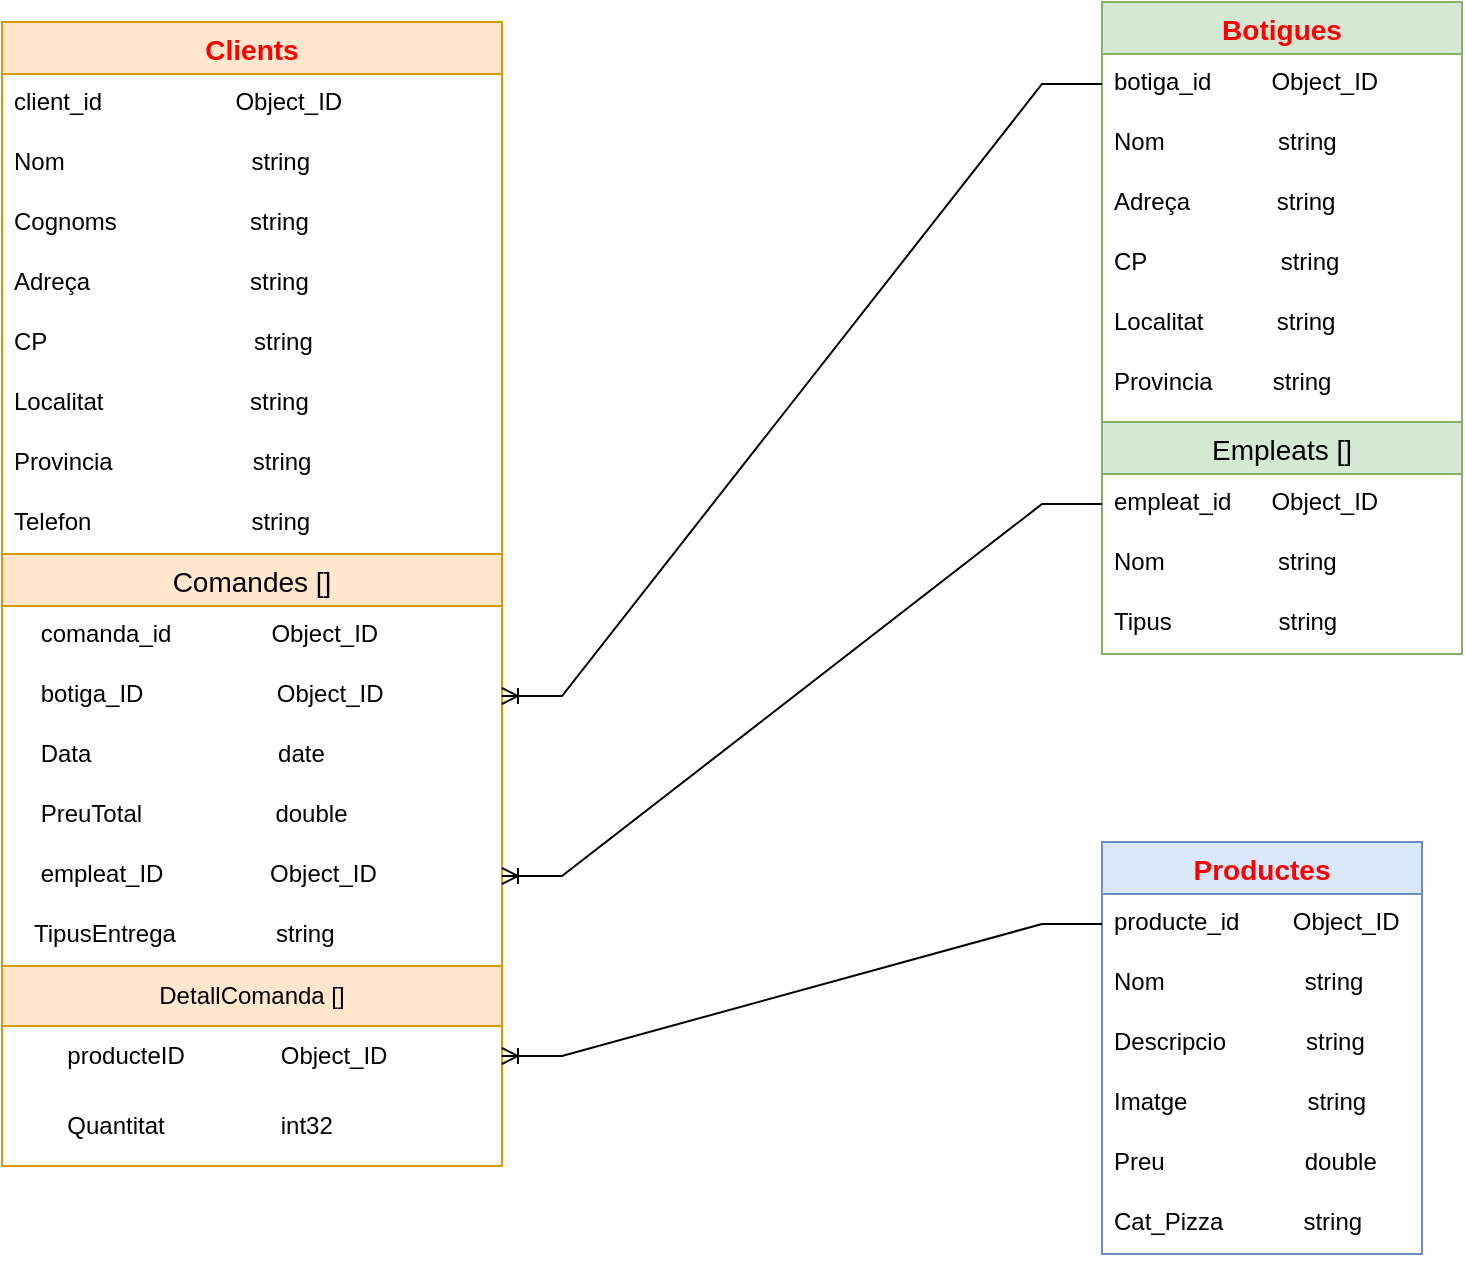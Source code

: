 <mxfile version="20.5.3" type="device"><diagram id="9aDehCo5hdhTySjYsrxN" name="Página-1"><mxGraphModel dx="1422" dy="772" grid="1" gridSize="10" guides="1" tooltips="1" connect="1" arrows="1" fold="1" page="1" pageScale="1" pageWidth="1169" pageHeight="827" math="0" shadow="0"><root><mxCell id="0"/><mxCell id="1" parent="0"/><mxCell id="5XBWz95MrWO_16-Lm51A-1" value="Clients" style="swimlane;fontStyle=1;childLayout=stackLayout;horizontal=1;startSize=26;horizontalStack=0;resizeParent=1;resizeParentMax=0;resizeLast=0;collapsible=1;marginBottom=0;align=center;fontSize=14;fillColor=#ffe6cc;strokeColor=#d79b00;fontColor=#FF0000;" parent="1" vertex="1"><mxGeometry x="90" y="110" width="250" height="572" as="geometry"><mxRectangle x="90" y="110" width="90" height="30" as="alternateBounds"/></mxGeometry></mxCell><mxCell id="5XBWz95MrWO_16-Lm51A-2" value="client_id                    Object_ID" style="text;strokeColor=none;fillColor=none;spacingLeft=4;spacingRight=4;overflow=hidden;rotatable=0;points=[[0,0.5],[1,0.5]];portConstraint=eastwest;fontSize=12;" parent="5XBWz95MrWO_16-Lm51A-1" vertex="1"><mxGeometry y="26" width="250" height="30" as="geometry"/></mxCell><mxCell id="5XBWz95MrWO_16-Lm51A-3" value="Nom                            string" style="text;strokeColor=none;fillColor=none;spacingLeft=4;spacingRight=4;overflow=hidden;rotatable=0;points=[[0,0.5],[1,0.5]];portConstraint=eastwest;fontSize=12;" parent="5XBWz95MrWO_16-Lm51A-1" vertex="1"><mxGeometry y="56" width="250" height="30" as="geometry"/></mxCell><mxCell id="5XBWz95MrWO_16-Lm51A-4" value="Cognoms                    string" style="text;strokeColor=none;fillColor=none;spacingLeft=4;spacingRight=4;overflow=hidden;rotatable=0;points=[[0,0.5],[1,0.5]];portConstraint=eastwest;fontSize=12;" parent="5XBWz95MrWO_16-Lm51A-1" vertex="1"><mxGeometry y="86" width="250" height="30" as="geometry"/></mxCell><mxCell id="5XBWz95MrWO_16-Lm51A-17" value="Adreça                        string" style="text;strokeColor=none;fillColor=none;spacingLeft=4;spacingRight=4;overflow=hidden;rotatable=0;points=[[0,0.5],[1,0.5]];portConstraint=eastwest;fontSize=12;" parent="5XBWz95MrWO_16-Lm51A-1" vertex="1"><mxGeometry y="116" width="250" height="30" as="geometry"/></mxCell><mxCell id="5XBWz95MrWO_16-Lm51A-16" value="CP                               string" style="text;strokeColor=none;fillColor=none;spacingLeft=4;spacingRight=4;overflow=hidden;rotatable=0;points=[[0,0.5],[1,0.5]];portConstraint=eastwest;fontSize=12;" parent="5XBWz95MrWO_16-Lm51A-1" vertex="1"><mxGeometry y="146" width="250" height="30" as="geometry"/></mxCell><mxCell id="5XBWz95MrWO_16-Lm51A-15" value="Localitat                      string" style="text;strokeColor=none;fillColor=none;spacingLeft=4;spacingRight=4;overflow=hidden;rotatable=0;points=[[0,0.5],[1,0.5]];portConstraint=eastwest;fontSize=12;" parent="5XBWz95MrWO_16-Lm51A-1" vertex="1"><mxGeometry y="176" width="250" height="30" as="geometry"/></mxCell><mxCell id="5XBWz95MrWO_16-Lm51A-14" value="Provincia                     string" style="text;strokeColor=none;fillColor=none;spacingLeft=4;spacingRight=4;overflow=hidden;rotatable=0;points=[[0,0.5],[1,0.5]];portConstraint=eastwest;fontSize=12;" parent="5XBWz95MrWO_16-Lm51A-1" vertex="1"><mxGeometry y="206" width="250" height="30" as="geometry"/></mxCell><mxCell id="5XBWz95MrWO_16-Lm51A-13" value="Telefon                        string" style="text;strokeColor=none;fillColor=none;spacingLeft=4;spacingRight=4;overflow=hidden;rotatable=0;points=[[0,0.5],[1,0.5]];portConstraint=eastwest;fontSize=12;" parent="5XBWz95MrWO_16-Lm51A-1" vertex="1"><mxGeometry y="236" width="250" height="30" as="geometry"/></mxCell><mxCell id="sRpDMnw212rXOnHz3jDp-22" value="Comandes []" style="swimlane;fontStyle=0;childLayout=stackLayout;horizontal=1;startSize=26;horizontalStack=0;resizeParent=1;resizeParentMax=0;resizeLast=0;collapsible=1;marginBottom=0;align=center;fontSize=14;fillColor=#ffe6cc;strokeColor=#d79b00;" parent="5XBWz95MrWO_16-Lm51A-1" vertex="1"><mxGeometry y="266" width="250" height="306" as="geometry"><mxRectangle y="266" width="250" height="30" as="alternateBounds"/></mxGeometry></mxCell><mxCell id="sRpDMnw212rXOnHz3jDp-23" value="    comanda_id               Object_ID" style="text;strokeColor=none;fillColor=none;spacingLeft=4;spacingRight=4;overflow=hidden;rotatable=0;points=[[0,0.5],[1,0.5]];portConstraint=eastwest;fontSize=12;" parent="sRpDMnw212rXOnHz3jDp-22" vertex="1"><mxGeometry y="26" width="250" height="30" as="geometry"/></mxCell><mxCell id="tKBHTyklkf4dfOlkG9jX-11" value="    botiga_ID                    Object_ID" style="text;strokeColor=none;fillColor=none;spacingLeft=4;spacingRight=4;overflow=hidden;rotatable=0;points=[[0,0.5],[1,0.5]];portConstraint=eastwest;fontSize=12;" parent="sRpDMnw212rXOnHz3jDp-22" vertex="1"><mxGeometry y="56" width="250" height="30" as="geometry"/></mxCell><mxCell id="sRpDMnw212rXOnHz3jDp-27" value="    Data                            date" style="text;strokeColor=none;fillColor=none;spacingLeft=4;spacingRight=4;overflow=hidden;rotatable=0;points=[[0,0.5],[1,0.5]];portConstraint=eastwest;fontSize=12;" parent="sRpDMnw212rXOnHz3jDp-22" vertex="1"><mxGeometry y="86" width="250" height="30" as="geometry"/></mxCell><mxCell id="sRpDMnw212rXOnHz3jDp-25" value="    PreuTotal                    double" style="text;strokeColor=none;fillColor=none;spacingLeft=4;spacingRight=4;overflow=hidden;rotatable=0;points=[[0,0.5],[1,0.5]];portConstraint=eastwest;fontSize=12;" parent="sRpDMnw212rXOnHz3jDp-22" vertex="1"><mxGeometry y="116" width="250" height="30" as="geometry"/></mxCell><mxCell id="sRpDMnw212rXOnHz3jDp-28" value="    empleat_ID                Object_ID" style="text;strokeColor=none;fillColor=none;spacingLeft=4;spacingRight=4;overflow=hidden;rotatable=0;points=[[0,0.5],[1,0.5]];portConstraint=eastwest;fontSize=12;" parent="sRpDMnw212rXOnHz3jDp-22" vertex="1"><mxGeometry y="146" width="250" height="30" as="geometry"/></mxCell><mxCell id="AGz1at0VKJovl0XQGchi-3" value="   TipusEntrega               string" style="text;strokeColor=none;fillColor=none;spacingLeft=4;spacingRight=4;overflow=hidden;rotatable=0;points=[[0,0.5],[1,0.5]];portConstraint=eastwest;fontSize=12;" vertex="1" parent="sRpDMnw212rXOnHz3jDp-22"><mxGeometry y="176" width="250" height="30" as="geometry"/></mxCell><mxCell id="tKBHTyklkf4dfOlkG9jX-5" value="DetallComanda []" style="swimlane;fontStyle=0;childLayout=stackLayout;horizontal=1;startSize=30;horizontalStack=0;resizeParent=1;resizeParentMax=0;resizeLast=0;collapsible=1;marginBottom=0;whiteSpace=wrap;html=1;fillColor=#ffe6cc;strokeColor=#d79b00;" parent="sRpDMnw212rXOnHz3jDp-22" vertex="1"><mxGeometry y="206" width="250" height="100" as="geometry"><mxRectangle y="176" width="250" height="30" as="alternateBounds"/></mxGeometry></mxCell><mxCell id="tKBHTyklkf4dfOlkG9jX-7" value="&lt;span style=&quot;white-space: pre;&quot;&gt;&#9;&lt;/span&gt;producteID&lt;span style=&quot;white-space: pre;&quot;&gt;&#9;&lt;span style=&quot;white-space: pre;&quot;&gt;&#9;&lt;/span&gt;&lt;/span&gt;Object_ID" style="text;strokeColor=none;fillColor=none;align=left;verticalAlign=middle;spacingLeft=4;spacingRight=4;overflow=hidden;points=[[0,0.5],[1,0.5]];portConstraint=eastwest;rotatable=0;whiteSpace=wrap;html=1;" parent="tKBHTyklkf4dfOlkG9jX-5" vertex="1"><mxGeometry y="30" width="250" height="30" as="geometry"/></mxCell><mxCell id="tKBHTyklkf4dfOlkG9jX-8" value="&lt;span style=&quot;white-space: pre;&quot;&gt;&#9;&lt;/span&gt;Quantitat&lt;span style=&quot;white-space: pre;&quot;&gt;&#9;&lt;/span&gt;&lt;span style=&quot;white-space: pre;&quot;&gt;&#9;&lt;/span&gt;&amp;nbsp; &lt;span style=&quot;white-space: pre;&quot;&gt;&#9;&lt;/span&gt;int32" style="text;strokeColor=none;fillColor=none;align=left;verticalAlign=middle;spacingLeft=4;spacingRight=4;overflow=hidden;points=[[0,0.5],[1,0.5]];portConstraint=eastwest;rotatable=0;whiteSpace=wrap;html=1;" parent="tKBHTyklkf4dfOlkG9jX-5" vertex="1"><mxGeometry y="60" width="250" height="40" as="geometry"/></mxCell><mxCell id="sRpDMnw212rXOnHz3jDp-1" value="Botigues" style="swimlane;fontStyle=1;childLayout=stackLayout;horizontal=1;startSize=26;horizontalStack=0;resizeParent=1;resizeParentMax=0;resizeLast=0;collapsible=1;marginBottom=0;align=center;fontSize=14;fillColor=#d5e8d4;strokeColor=#82b366;fontColor=#FF0000;" parent="1" vertex="1"><mxGeometry x="640" y="100" width="180" height="326" as="geometry"/></mxCell><mxCell id="sRpDMnw212rXOnHz3jDp-2" value="botiga_id         Object_ID" style="text;strokeColor=none;fillColor=none;spacingLeft=4;spacingRight=4;overflow=hidden;rotatable=0;points=[[0,0.5],[1,0.5]];portConstraint=eastwest;fontSize=12;" parent="sRpDMnw212rXOnHz3jDp-1" vertex="1"><mxGeometry y="26" width="180" height="30" as="geometry"/></mxCell><mxCell id="sRpDMnw212rXOnHz3jDp-3" value="Nom                 string" style="text;strokeColor=none;fillColor=none;spacingLeft=4;spacingRight=4;overflow=hidden;rotatable=0;points=[[0,0.5],[1,0.5]];portConstraint=eastwest;fontSize=12;" parent="sRpDMnw212rXOnHz3jDp-1" vertex="1"><mxGeometry y="56" width="180" height="30" as="geometry"/></mxCell><mxCell id="sRpDMnw212rXOnHz3jDp-4" value="Adreça             string" style="text;strokeColor=none;fillColor=none;spacingLeft=4;spacingRight=4;overflow=hidden;rotatable=0;points=[[0,0.5],[1,0.5]];portConstraint=eastwest;fontSize=12;" parent="sRpDMnw212rXOnHz3jDp-1" vertex="1"><mxGeometry y="86" width="180" height="30" as="geometry"/></mxCell><mxCell id="sRpDMnw212rXOnHz3jDp-14" value="CP                    string" style="text;strokeColor=none;fillColor=none;spacingLeft=4;spacingRight=4;overflow=hidden;rotatable=0;points=[[0,0.5],[1,0.5]];portConstraint=eastwest;fontSize=12;" parent="sRpDMnw212rXOnHz3jDp-1" vertex="1"><mxGeometry y="116" width="180" height="30" as="geometry"/></mxCell><mxCell id="sRpDMnw212rXOnHz3jDp-13" value="Localitat           string" style="text;strokeColor=none;fillColor=none;spacingLeft=4;spacingRight=4;overflow=hidden;rotatable=0;points=[[0,0.5],[1,0.5]];portConstraint=eastwest;fontSize=12;" parent="sRpDMnw212rXOnHz3jDp-1" vertex="1"><mxGeometry y="146" width="180" height="30" as="geometry"/></mxCell><mxCell id="sRpDMnw212rXOnHz3jDp-12" value="Provincia         string" style="text;strokeColor=none;fillColor=none;spacingLeft=4;spacingRight=4;overflow=hidden;rotatable=0;points=[[0,0.5],[1,0.5]];portConstraint=eastwest;fontSize=12;" parent="sRpDMnw212rXOnHz3jDp-1" vertex="1"><mxGeometry y="176" width="180" height="34" as="geometry"/></mxCell><mxCell id="sRpDMnw212rXOnHz3jDp-17" value="Empleats []" style="swimlane;fontStyle=0;childLayout=stackLayout;horizontal=1;startSize=26;horizontalStack=0;resizeParent=1;resizeParentMax=0;resizeLast=0;collapsible=1;marginBottom=0;align=center;fontSize=14;fillColor=#d5e8d4;strokeColor=#82b366;" parent="sRpDMnw212rXOnHz3jDp-1" vertex="1"><mxGeometry y="210" width="180" height="116" as="geometry"/></mxCell><mxCell id="sRpDMnw212rXOnHz3jDp-18" value="empleat_id      Object_ID" style="text;strokeColor=none;fillColor=none;spacingLeft=4;spacingRight=4;overflow=hidden;rotatable=0;points=[[0,0.5],[1,0.5]];portConstraint=eastwest;fontSize=12;" parent="sRpDMnw212rXOnHz3jDp-17" vertex="1"><mxGeometry y="26" width="180" height="30" as="geometry"/></mxCell><mxCell id="sRpDMnw212rXOnHz3jDp-19" value="Nom                  string" style="text;strokeColor=none;fillColor=none;spacingLeft=4;spacingRight=4;overflow=hidden;rotatable=0;points=[[0,0.5],[1,0.5]];portConstraint=eastwest;fontSize=12;" parent="sRpDMnw212rXOnHz3jDp-17" vertex="1"><mxGeometry y="56" width="180" height="30" as="geometry"/></mxCell><mxCell id="sRpDMnw212rXOnHz3jDp-20" value="Tipus                string" style="text;strokeColor=none;fillColor=none;spacingLeft=4;spacingRight=4;overflow=hidden;rotatable=0;points=[[0,0.5],[1,0.5]];portConstraint=eastwest;fontSize=12;" parent="sRpDMnw212rXOnHz3jDp-17" vertex="1"><mxGeometry y="86" width="180" height="30" as="geometry"/></mxCell><mxCell id="sRpDMnw212rXOnHz3jDp-5" value="Productes" style="swimlane;fontStyle=1;childLayout=stackLayout;horizontal=1;startSize=26;horizontalStack=0;resizeParent=1;resizeParentMax=0;resizeLast=0;collapsible=1;marginBottom=0;align=center;fontSize=14;fillColor=#dae8fc;strokeColor=#6c8ebf;fontColor=#FF0000;" parent="1" vertex="1"><mxGeometry x="640" y="520" width="160" height="206" as="geometry"/></mxCell><mxCell id="sRpDMnw212rXOnHz3jDp-6" value="producte_id        Object_ID" style="text;strokeColor=none;fillColor=none;spacingLeft=4;spacingRight=4;overflow=hidden;rotatable=0;points=[[0,0.5],[1,0.5]];portConstraint=eastwest;fontSize=12;" parent="sRpDMnw212rXOnHz3jDp-5" vertex="1"><mxGeometry y="26" width="160" height="30" as="geometry"/></mxCell><mxCell id="sRpDMnw212rXOnHz3jDp-7" value="Nom                     string" style="text;strokeColor=none;fillColor=none;spacingLeft=4;spacingRight=4;overflow=hidden;rotatable=0;points=[[0,0.5],[1,0.5]];portConstraint=eastwest;fontSize=12;" parent="sRpDMnw212rXOnHz3jDp-5" vertex="1"><mxGeometry y="56" width="160" height="30" as="geometry"/></mxCell><mxCell id="sRpDMnw212rXOnHz3jDp-8" value="Descripcio            string&#10;    &#10;" style="text;strokeColor=none;fillColor=none;spacingLeft=4;spacingRight=4;overflow=hidden;rotatable=0;points=[[0,0.5],[1,0.5]];portConstraint=eastwest;fontSize=12;" parent="sRpDMnw212rXOnHz3jDp-5" vertex="1"><mxGeometry y="86" width="160" height="30" as="geometry"/></mxCell><mxCell id="tKBHTyklkf4dfOlkG9jX-2" value="Imatge                  string" style="text;strokeColor=none;fillColor=none;spacingLeft=4;spacingRight=4;overflow=hidden;rotatable=0;points=[[0,0.5],[1,0.5]];portConstraint=eastwest;fontSize=12;" parent="sRpDMnw212rXOnHz3jDp-5" vertex="1"><mxGeometry y="116" width="160" height="30" as="geometry"/></mxCell><mxCell id="tKBHTyklkf4dfOlkG9jX-1" value="Preu                     double" style="text;strokeColor=none;fillColor=none;spacingLeft=4;spacingRight=4;overflow=hidden;rotatable=0;points=[[0,0.5],[1,0.5]];portConstraint=eastwest;fontSize=12;" parent="sRpDMnw212rXOnHz3jDp-5" vertex="1"><mxGeometry y="146" width="160" height="30" as="geometry"/></mxCell><mxCell id="AGz1at0VKJovl0XQGchi-1" value="Cat_Pizza            string" style="text;strokeColor=none;fillColor=none;spacingLeft=4;spacingRight=4;overflow=hidden;rotatable=0;points=[[0,0.5],[1,0.5]];portConstraint=eastwest;fontSize=12;" vertex="1" parent="sRpDMnw212rXOnHz3jDp-5"><mxGeometry y="176" width="160" height="30" as="geometry"/></mxCell><mxCell id="tKBHTyklkf4dfOlkG9jX-9" value="" style="edgeStyle=entityRelationEdgeStyle;fontSize=12;html=1;endArrow=ERoneToMany;rounded=0;" parent="1" source="sRpDMnw212rXOnHz3jDp-6" target="tKBHTyklkf4dfOlkG9jX-7" edge="1"><mxGeometry width="100" height="100" relative="1" as="geometry"><mxPoint x="530" y="500" as="sourcePoint"/><mxPoint x="430" y="360" as="targetPoint"/></mxGeometry></mxCell><mxCell id="tKBHTyklkf4dfOlkG9jX-10" value="" style="edgeStyle=entityRelationEdgeStyle;fontSize=12;html=1;endArrow=ERoneToMany;rounded=0;entryX=1;entryY=0.5;entryDx=0;entryDy=0;" parent="1" source="sRpDMnw212rXOnHz3jDp-18" target="sRpDMnw212rXOnHz3jDp-28" edge="1"><mxGeometry width="100" height="100" relative="1" as="geometry"><mxPoint x="530" y="500" as="sourcePoint"/><mxPoint x="630" y="400" as="targetPoint"/></mxGeometry></mxCell><mxCell id="AGz1at0VKJovl0XQGchi-2" value="" style="edgeStyle=entityRelationEdgeStyle;fontSize=12;html=1;endArrow=ERoneToMany;rounded=0;fontColor=#FF0000;" edge="1" parent="1" source="sRpDMnw212rXOnHz3jDp-2" target="tKBHTyklkf4dfOlkG9jX-11"><mxGeometry width="100" height="100" relative="1" as="geometry"><mxPoint x="530" y="450" as="sourcePoint"/><mxPoint x="630" y="350" as="targetPoint"/></mxGeometry></mxCell></root></mxGraphModel></diagram></mxfile>